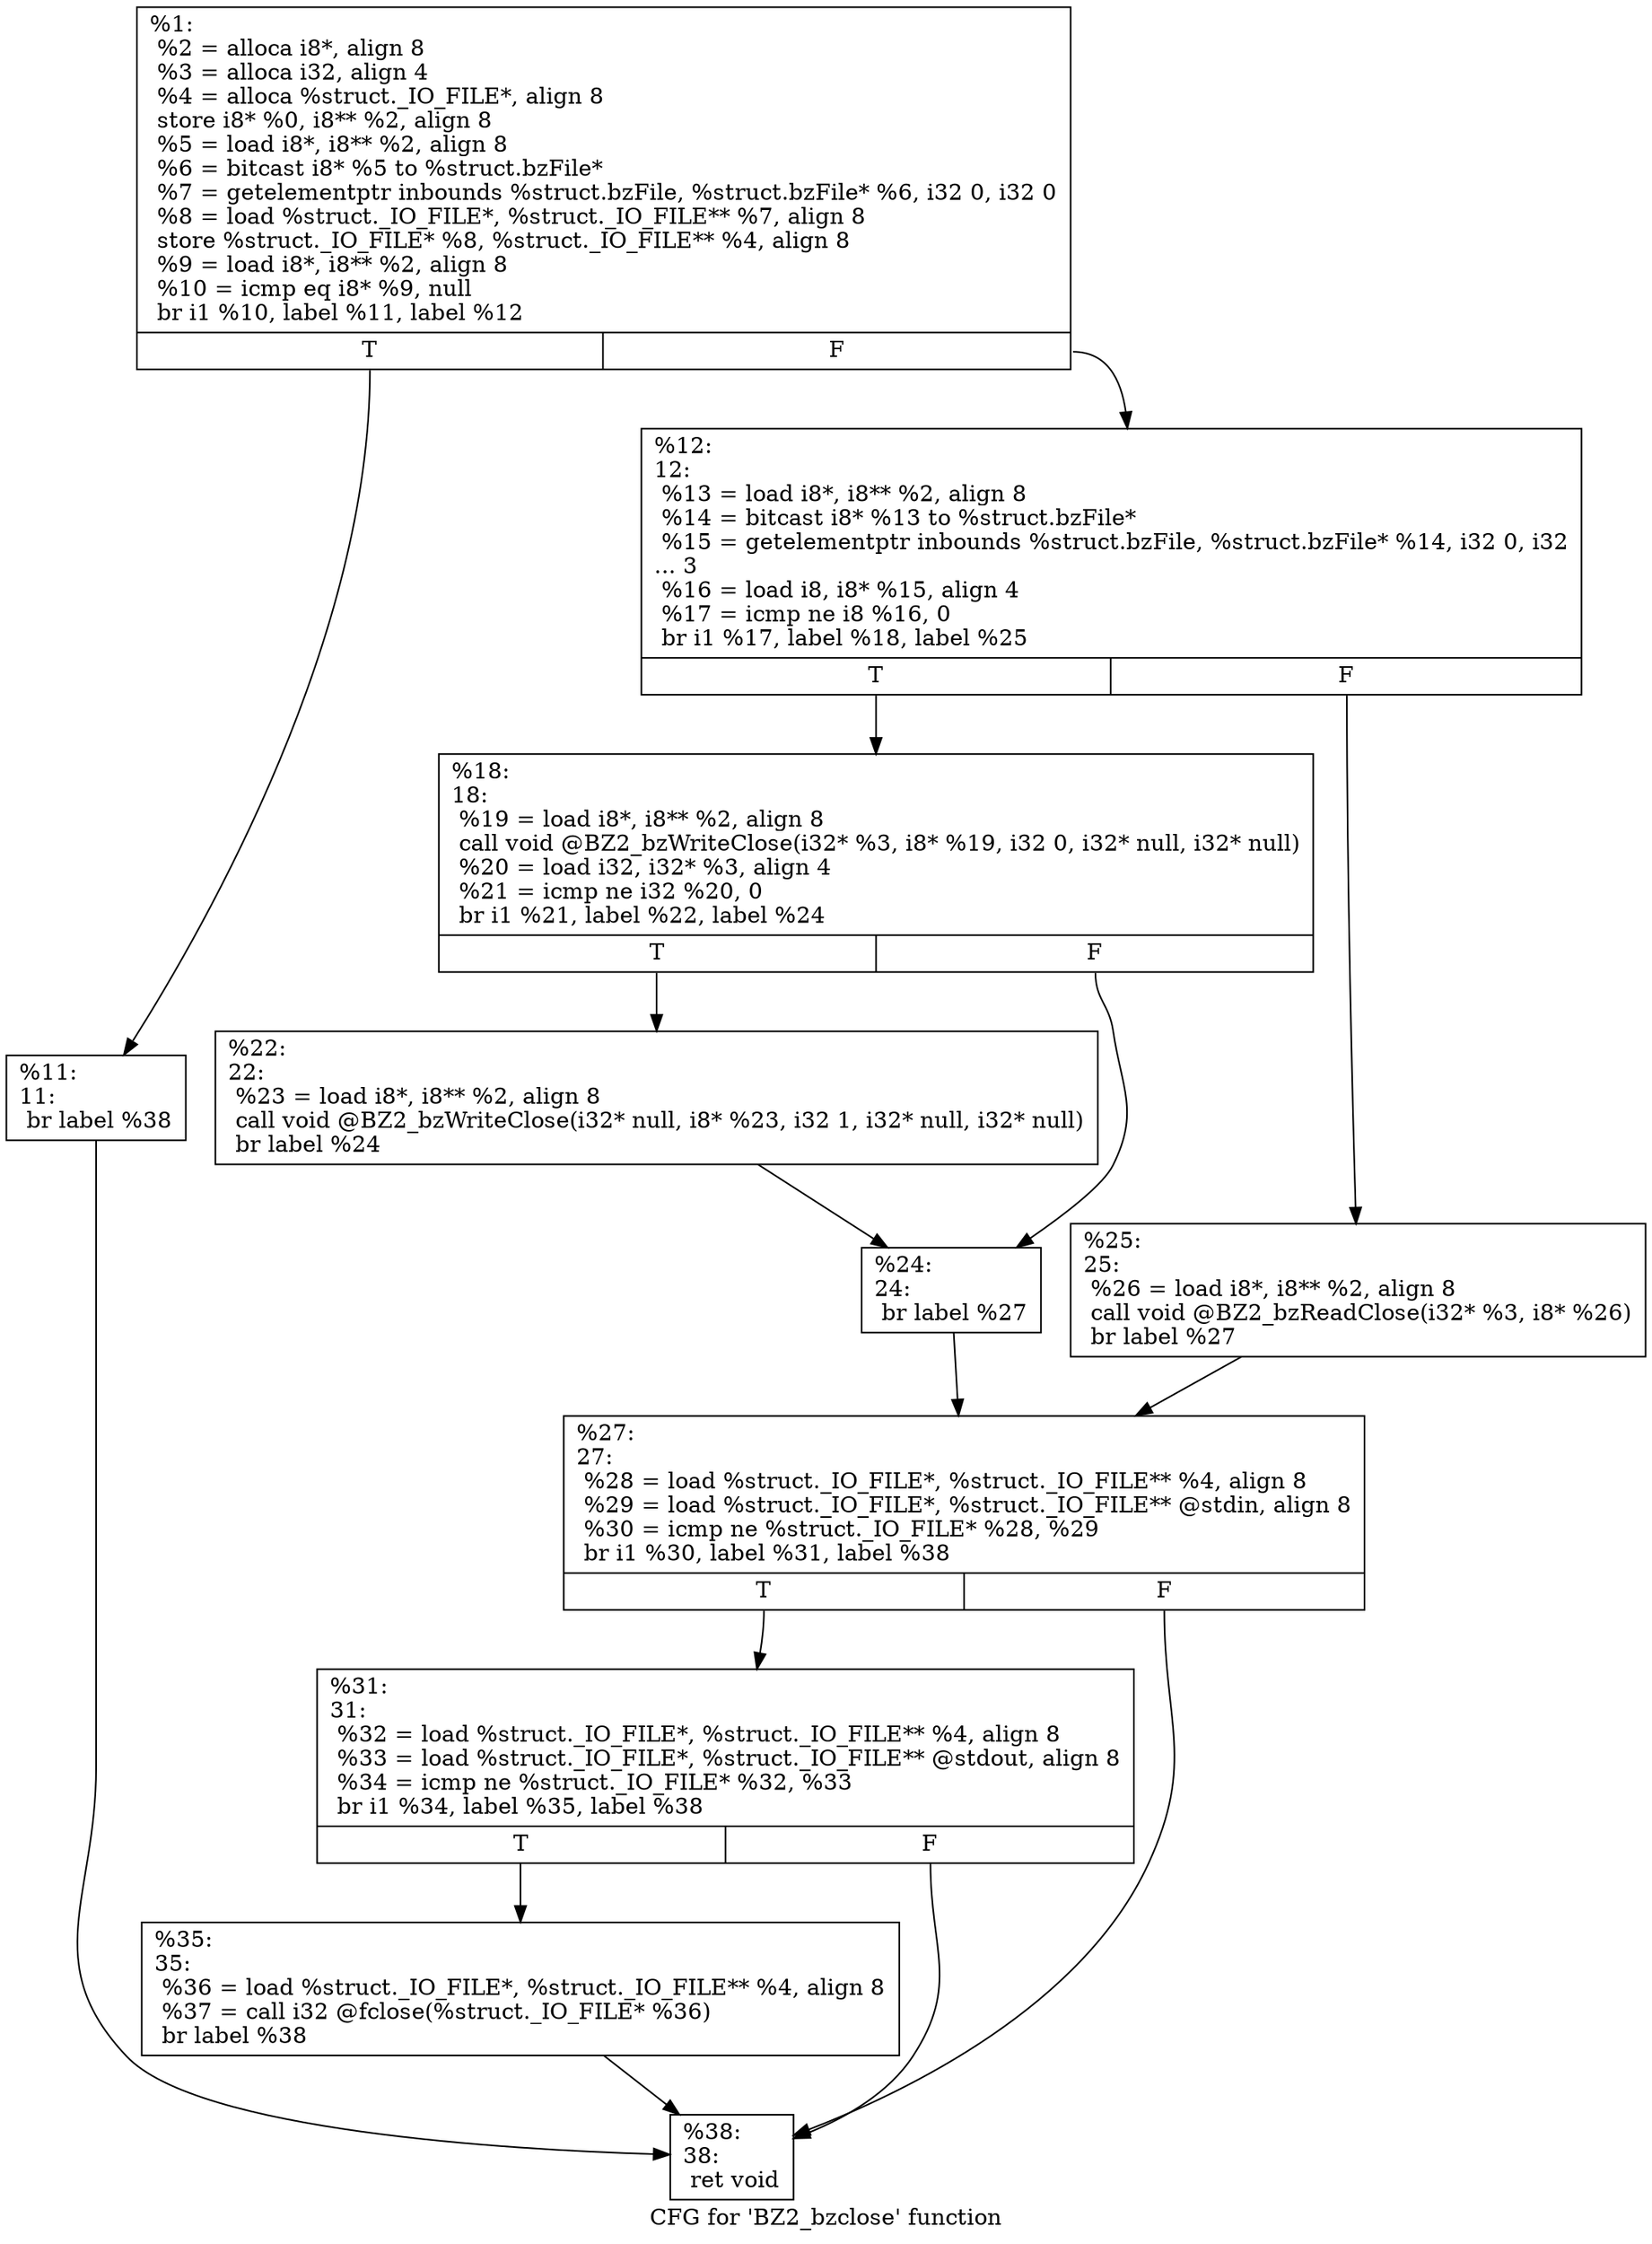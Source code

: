 digraph "CFG for 'BZ2_bzclose' function" {
	label="CFG for 'BZ2_bzclose' function";

	Node0xcb47b0 [shape=record,label="{%1:\l  %2 = alloca i8*, align 8\l  %3 = alloca i32, align 4\l  %4 = alloca %struct._IO_FILE*, align 8\l  store i8* %0, i8** %2, align 8\l  %5 = load i8*, i8** %2, align 8\l  %6 = bitcast i8* %5 to %struct.bzFile*\l  %7 = getelementptr inbounds %struct.bzFile, %struct.bzFile* %6, i32 0, i32 0\l  %8 = load %struct._IO_FILE*, %struct._IO_FILE** %7, align 8\l  store %struct._IO_FILE* %8, %struct._IO_FILE** %4, align 8\l  %9 = load i8*, i8** %2, align 8\l  %10 = icmp eq i8* %9, null\l  br i1 %10, label %11, label %12\l|{<s0>T|<s1>F}}"];
	Node0xcb47b0:s0 -> Node0xcb4950;
	Node0xcb47b0:s1 -> Node0xcb4dc0;
	Node0xcb4950 [shape=record,label="{%11:\l11:                                               \l  br label %38\l}"];
	Node0xcb4950 -> Node0xcb4ea0;
	Node0xcb4dc0 [shape=record,label="{%12:\l12:                                               \l  %13 = load i8*, i8** %2, align 8\l  %14 = bitcast i8* %13 to %struct.bzFile*\l  %15 = getelementptr inbounds %struct.bzFile, %struct.bzFile* %14, i32 0, i32\l... 3\l  %16 = load i8, i8* %15, align 4\l  %17 = icmp ne i8 %16, 0\l  br i1 %17, label %18, label %25\l|{<s0>T|<s1>F}}"];
	Node0xcb4dc0:s0 -> Node0xcb5180;
	Node0xcb4dc0:s1 -> Node0xcb51d0;
	Node0xcb5180 [shape=record,label="{%18:\l18:                                               \l  %19 = load i8*, i8** %2, align 8\l  call void @BZ2_bzWriteClose(i32* %3, i8* %19, i32 0, i32* null, i32* null)\l  %20 = load i32, i32* %3, align 4\l  %21 = icmp ne i32 %20, 0\l  br i1 %21, label %22, label %24\l|{<s0>T|<s1>F}}"];
	Node0xcb5180:s0 -> Node0xcb54b0;
	Node0xcb5180:s1 -> Node0xcb5500;
	Node0xcb54b0 [shape=record,label="{%22:\l22:                                               \l  %23 = load i8*, i8** %2, align 8\l  call void @BZ2_bzWriteClose(i32* null, i8* %23, i32 1, i32* null, i32* null)\l  br label %24\l}"];
	Node0xcb54b0 -> Node0xcb5500;
	Node0xcb5500 [shape=record,label="{%24:\l24:                                               \l  br label %27\l}"];
	Node0xcb5500 -> Node0xcb57d0;
	Node0xcb51d0 [shape=record,label="{%25:\l25:                                               \l  %26 = load i8*, i8** %2, align 8\l  call void @BZ2_bzReadClose(i32* %3, i8* %26)\l  br label %27\l}"];
	Node0xcb51d0 -> Node0xcb57d0;
	Node0xcb57d0 [shape=record,label="{%27:\l27:                                               \l  %28 = load %struct._IO_FILE*, %struct._IO_FILE** %4, align 8\l  %29 = load %struct._IO_FILE*, %struct._IO_FILE** @stdin, align 8\l  %30 = icmp ne %struct._IO_FILE* %28, %29\l  br i1 %30, label %31, label %38\l|{<s0>T|<s1>F}}"];
	Node0xcb57d0:s0 -> Node0xcb5b60;
	Node0xcb57d0:s1 -> Node0xcb4ea0;
	Node0xcb5b60 [shape=record,label="{%31:\l31:                                               \l  %32 = load %struct._IO_FILE*, %struct._IO_FILE** %4, align 8\l  %33 = load %struct._IO_FILE*, %struct._IO_FILE** @stdout, align 8\l  %34 = icmp ne %struct._IO_FILE* %32, %33\l  br i1 %34, label %35, label %38\l|{<s0>T|<s1>F}}"];
	Node0xcb5b60:s0 -> Node0xcb5d70;
	Node0xcb5b60:s1 -> Node0xcb4ea0;
	Node0xcb5d70 [shape=record,label="{%35:\l35:                                               \l  %36 = load %struct._IO_FILE*, %struct._IO_FILE** %4, align 8\l  %37 = call i32 @fclose(%struct._IO_FILE* %36)\l  br label %38\l}"];
	Node0xcb5d70 -> Node0xcb4ea0;
	Node0xcb4ea0 [shape=record,label="{%38:\l38:                                               \l  ret void\l}"];
}
